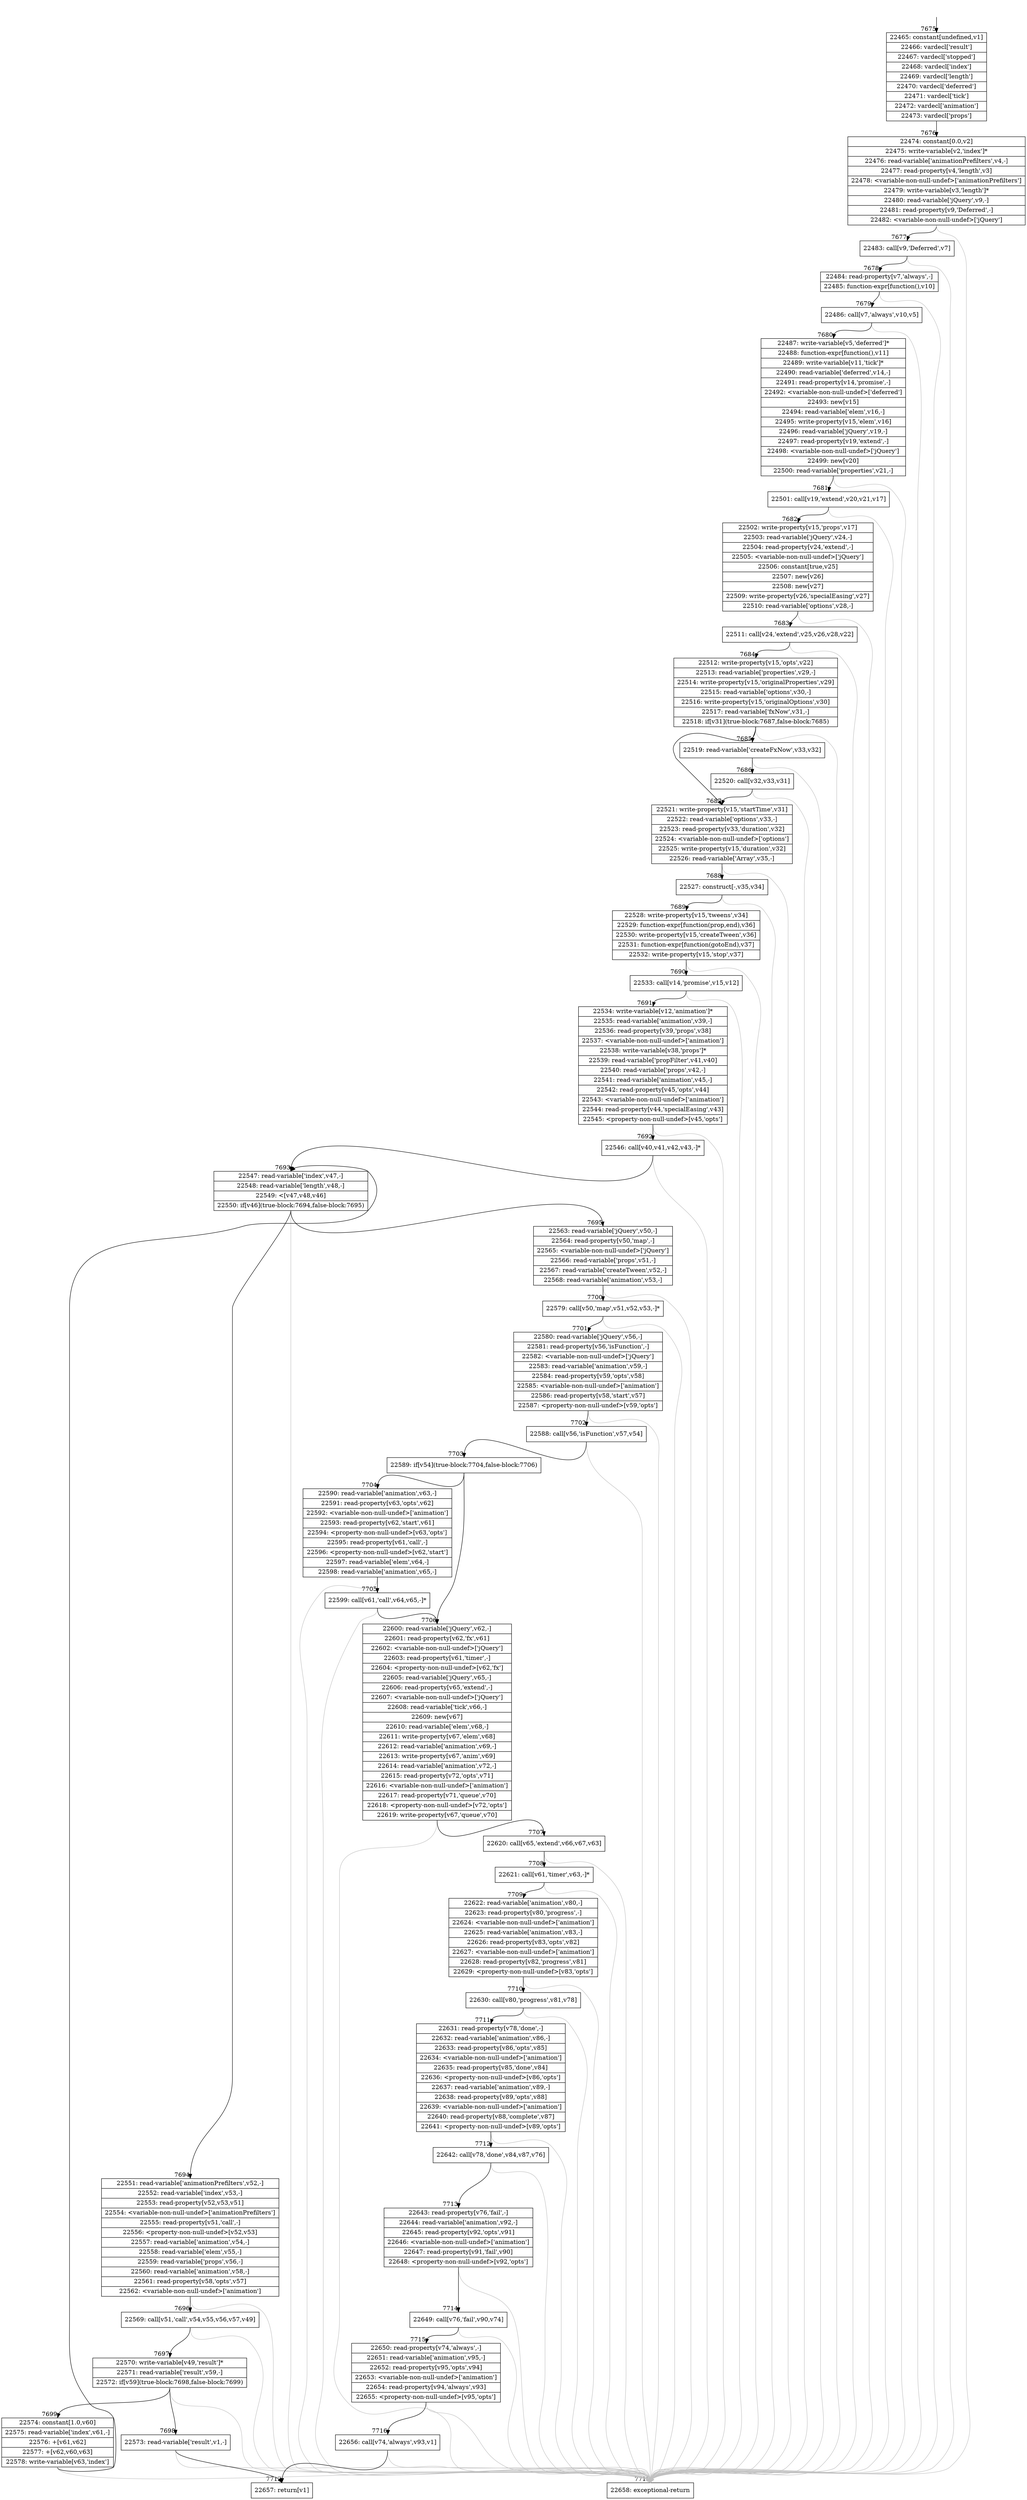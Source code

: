 digraph {
rankdir="TD"
BB_entry490[shape=none,label=""];
BB_entry490 -> BB7675 [tailport=s, headport=n, headlabel="    7675"]
BB7675 [shape=record label="{22465: constant[undefined,v1]|22466: vardecl['result']|22467: vardecl['stopped']|22468: vardecl['index']|22469: vardecl['length']|22470: vardecl['deferred']|22471: vardecl['tick']|22472: vardecl['animation']|22473: vardecl['props']}" ] 
BB7675 -> BB7676 [tailport=s, headport=n, headlabel="      7676"]
BB7676 [shape=record label="{22474: constant[0.0,v2]|22475: write-variable[v2,'index']*|22476: read-variable['animationPrefilters',v4,-]|22477: read-property[v4,'length',v3]|22478: \<variable-non-null-undef\>['animationPrefilters']|22479: write-variable[v3,'length']*|22480: read-variable['jQuery',v9,-]|22481: read-property[v9,'Deferred',-]|22482: \<variable-non-null-undef\>['jQuery']}" ] 
BB7676 -> BB7677 [tailport=s, headport=n, headlabel="      7677"]
BB7676 -> BB7718 [tailport=s, headport=n, color=gray, headlabel="      7718"]
BB7677 [shape=record label="{22483: call[v9,'Deferred',v7]}" ] 
BB7677 -> BB7678 [tailport=s, headport=n, headlabel="      7678"]
BB7677 -> BB7718 [tailport=s, headport=n, color=gray]
BB7678 [shape=record label="{22484: read-property[v7,'always',-]|22485: function-expr[function(),v10]}" ] 
BB7678 -> BB7679 [tailport=s, headport=n, headlabel="      7679"]
BB7678 -> BB7718 [tailport=s, headport=n, color=gray]
BB7679 [shape=record label="{22486: call[v7,'always',v10,v5]}" ] 
BB7679 -> BB7680 [tailport=s, headport=n, headlabel="      7680"]
BB7679 -> BB7718 [tailport=s, headport=n, color=gray]
BB7680 [shape=record label="{22487: write-variable[v5,'deferred']*|22488: function-expr[function(),v11]|22489: write-variable[v11,'tick']*|22490: read-variable['deferred',v14,-]|22491: read-property[v14,'promise',-]|22492: \<variable-non-null-undef\>['deferred']|22493: new[v15]|22494: read-variable['elem',v16,-]|22495: write-property[v15,'elem',v16]|22496: read-variable['jQuery',v19,-]|22497: read-property[v19,'extend',-]|22498: \<variable-non-null-undef\>['jQuery']|22499: new[v20]|22500: read-variable['properties',v21,-]}" ] 
BB7680 -> BB7681 [tailport=s, headport=n, headlabel="      7681"]
BB7680 -> BB7718 [tailport=s, headport=n, color=gray]
BB7681 [shape=record label="{22501: call[v19,'extend',v20,v21,v17]}" ] 
BB7681 -> BB7682 [tailport=s, headport=n, headlabel="      7682"]
BB7681 -> BB7718 [tailport=s, headport=n, color=gray]
BB7682 [shape=record label="{22502: write-property[v15,'props',v17]|22503: read-variable['jQuery',v24,-]|22504: read-property[v24,'extend',-]|22505: \<variable-non-null-undef\>['jQuery']|22506: constant[true,v25]|22507: new[v26]|22508: new[v27]|22509: write-property[v26,'specialEasing',v27]|22510: read-variable['options',v28,-]}" ] 
BB7682 -> BB7683 [tailport=s, headport=n, headlabel="      7683"]
BB7682 -> BB7718 [tailport=s, headport=n, color=gray]
BB7683 [shape=record label="{22511: call[v24,'extend',v25,v26,v28,v22]}" ] 
BB7683 -> BB7684 [tailport=s, headport=n, headlabel="      7684"]
BB7683 -> BB7718 [tailport=s, headport=n, color=gray]
BB7684 [shape=record label="{22512: write-property[v15,'opts',v22]|22513: read-variable['properties',v29,-]|22514: write-property[v15,'originalProperties',v29]|22515: read-variable['options',v30,-]|22516: write-property[v15,'originalOptions',v30]|22517: read-variable['fxNow',v31,-]|22518: if[v31](true-block:7687,false-block:7685)}" ] 
BB7684 -> BB7687 [tailport=s, headport=n, headlabel="      7687"]
BB7684 -> BB7685 [tailport=s, headport=n, headlabel="      7685"]
BB7684 -> BB7718 [tailport=s, headport=n, color=gray]
BB7685 [shape=record label="{22519: read-variable['createFxNow',v33,v32]}" ] 
BB7685 -> BB7686 [tailport=s, headport=n, headlabel="      7686"]
BB7685 -> BB7718 [tailport=s, headport=n, color=gray]
BB7686 [shape=record label="{22520: call[v32,v33,v31]}" ] 
BB7686 -> BB7687 [tailport=s, headport=n]
BB7686 -> BB7718 [tailport=s, headport=n, color=gray]
BB7687 [shape=record label="{22521: write-property[v15,'startTime',v31]|22522: read-variable['options',v33,-]|22523: read-property[v33,'duration',v32]|22524: \<variable-non-null-undef\>['options']|22525: write-property[v15,'duration',v32]|22526: read-variable['Array',v35,-]}" ] 
BB7687 -> BB7688 [tailport=s, headport=n, headlabel="      7688"]
BB7687 -> BB7718 [tailport=s, headport=n, color=gray]
BB7688 [shape=record label="{22527: construct[-,v35,v34]}" ] 
BB7688 -> BB7689 [tailport=s, headport=n, headlabel="      7689"]
BB7688 -> BB7718 [tailport=s, headport=n, color=gray]
BB7689 [shape=record label="{22528: write-property[v15,'tweens',v34]|22529: function-expr[function(prop,end),v36]|22530: write-property[v15,'createTween',v36]|22531: function-expr[function(gotoEnd),v37]|22532: write-property[v15,'stop',v37]}" ] 
BB7689 -> BB7690 [tailport=s, headport=n, headlabel="      7690"]
BB7689 -> BB7718 [tailport=s, headport=n, color=gray]
BB7690 [shape=record label="{22533: call[v14,'promise',v15,v12]}" ] 
BB7690 -> BB7691 [tailport=s, headport=n, headlabel="      7691"]
BB7690 -> BB7718 [tailport=s, headport=n, color=gray]
BB7691 [shape=record label="{22534: write-variable[v12,'animation']*|22535: read-variable['animation',v39,-]|22536: read-property[v39,'props',v38]|22537: \<variable-non-null-undef\>['animation']|22538: write-variable[v38,'props']*|22539: read-variable['propFilter',v41,v40]|22540: read-variable['props',v42,-]|22541: read-variable['animation',v45,-]|22542: read-property[v45,'opts',v44]|22543: \<variable-non-null-undef\>['animation']|22544: read-property[v44,'specialEasing',v43]|22545: \<property-non-null-undef\>[v45,'opts']}" ] 
BB7691 -> BB7692 [tailport=s, headport=n, headlabel="      7692"]
BB7691 -> BB7718 [tailport=s, headport=n, color=gray]
BB7692 [shape=record label="{22546: call[v40,v41,v42,v43,-]*}" ] 
BB7692 -> BB7693 [tailport=s, headport=n, headlabel="      7693"]
BB7692 -> BB7718 [tailport=s, headport=n, color=gray]
BB7693 [shape=record label="{22547: read-variable['index',v47,-]|22548: read-variable['length',v48,-]|22549: \<[v47,v48,v46]|22550: if[v46](true-block:7694,false-block:7695)}" ] 
BB7693 -> BB7694 [tailport=s, headport=n, headlabel="      7694"]
BB7693 -> BB7695 [tailport=s, headport=n, headlabel="      7695"]
BB7693 -> BB7718 [tailport=s, headport=n, color=gray]
BB7694 [shape=record label="{22551: read-variable['animationPrefilters',v52,-]|22552: read-variable['index',v53,-]|22553: read-property[v52,v53,v51]|22554: \<variable-non-null-undef\>['animationPrefilters']|22555: read-property[v51,'call',-]|22556: \<property-non-null-undef\>[v52,v53]|22557: read-variable['animation',v54,-]|22558: read-variable['elem',v55,-]|22559: read-variable['props',v56,-]|22560: read-variable['animation',v58,-]|22561: read-property[v58,'opts',v57]|22562: \<variable-non-null-undef\>['animation']}" ] 
BB7694 -> BB7696 [tailport=s, headport=n, headlabel="      7696"]
BB7694 -> BB7718 [tailport=s, headport=n, color=gray]
BB7695 [shape=record label="{22563: read-variable['jQuery',v50,-]|22564: read-property[v50,'map',-]|22565: \<variable-non-null-undef\>['jQuery']|22566: read-variable['props',v51,-]|22567: read-variable['createTween',v52,-]|22568: read-variable['animation',v53,-]}" ] 
BB7695 -> BB7700 [tailport=s, headport=n, headlabel="      7700"]
BB7695 -> BB7718 [tailport=s, headport=n, color=gray]
BB7696 [shape=record label="{22569: call[v51,'call',v54,v55,v56,v57,v49]}" ] 
BB7696 -> BB7697 [tailport=s, headport=n, headlabel="      7697"]
BB7696 -> BB7718 [tailport=s, headport=n, color=gray]
BB7697 [shape=record label="{22570: write-variable[v49,'result']*|22571: read-variable['result',v59,-]|22572: if[v59](true-block:7698,false-block:7699)}" ] 
BB7697 -> BB7698 [tailport=s, headport=n, headlabel="      7698"]
BB7697 -> BB7699 [tailport=s, headport=n, headlabel="      7699"]
BB7697 -> BB7718 [tailport=s, headport=n, color=gray]
BB7698 [shape=record label="{22573: read-variable['result',v1,-]}" ] 
BB7698 -> BB7717 [tailport=s, headport=n, headlabel="      7717"]
BB7698 -> BB7718 [tailport=s, headport=n, color=gray]
BB7699 [shape=record label="{22574: constant[1.0,v60]|22575: read-variable['index',v61,-]|22576: +[v61,v62]|22577: +[v62,v60,v63]|22578: write-variable[v63,'index']}" ] 
BB7699 -> BB7693 [tailport=s, headport=n]
BB7699 -> BB7718 [tailport=s, headport=n, color=gray]
BB7700 [shape=record label="{22579: call[v50,'map',v51,v52,v53,-]*}" ] 
BB7700 -> BB7701 [tailport=s, headport=n, headlabel="      7701"]
BB7700 -> BB7718 [tailport=s, headport=n, color=gray]
BB7701 [shape=record label="{22580: read-variable['jQuery',v56,-]|22581: read-property[v56,'isFunction',-]|22582: \<variable-non-null-undef\>['jQuery']|22583: read-variable['animation',v59,-]|22584: read-property[v59,'opts',v58]|22585: \<variable-non-null-undef\>['animation']|22586: read-property[v58,'start',v57]|22587: \<property-non-null-undef\>[v59,'opts']}" ] 
BB7701 -> BB7702 [tailport=s, headport=n, headlabel="      7702"]
BB7701 -> BB7718 [tailport=s, headport=n, color=gray]
BB7702 [shape=record label="{22588: call[v56,'isFunction',v57,v54]}" ] 
BB7702 -> BB7703 [tailport=s, headport=n, headlabel="      7703"]
BB7702 -> BB7718 [tailport=s, headport=n, color=gray]
BB7703 [shape=record label="{22589: if[v54](true-block:7704,false-block:7706)}" ] 
BB7703 -> BB7704 [tailport=s, headport=n, headlabel="      7704"]
BB7703 -> BB7706 [tailport=s, headport=n, headlabel="      7706"]
BB7704 [shape=record label="{22590: read-variable['animation',v63,-]|22591: read-property[v63,'opts',v62]|22592: \<variable-non-null-undef\>['animation']|22593: read-property[v62,'start',v61]|22594: \<property-non-null-undef\>[v63,'opts']|22595: read-property[v61,'call',-]|22596: \<property-non-null-undef\>[v62,'start']|22597: read-variable['elem',v64,-]|22598: read-variable['animation',v65,-]}" ] 
BB7704 -> BB7705 [tailport=s, headport=n, headlabel="      7705"]
BB7704 -> BB7718 [tailport=s, headport=n, color=gray]
BB7705 [shape=record label="{22599: call[v61,'call',v64,v65,-]*}" ] 
BB7705 -> BB7706 [tailport=s, headport=n]
BB7705 -> BB7718 [tailport=s, headport=n, color=gray]
BB7706 [shape=record label="{22600: read-variable['jQuery',v62,-]|22601: read-property[v62,'fx',v61]|22602: \<variable-non-null-undef\>['jQuery']|22603: read-property[v61,'timer',-]|22604: \<property-non-null-undef\>[v62,'fx']|22605: read-variable['jQuery',v65,-]|22606: read-property[v65,'extend',-]|22607: \<variable-non-null-undef\>['jQuery']|22608: read-variable['tick',v66,-]|22609: new[v67]|22610: read-variable['elem',v68,-]|22611: write-property[v67,'elem',v68]|22612: read-variable['animation',v69,-]|22613: write-property[v67,'anim',v69]|22614: read-variable['animation',v72,-]|22615: read-property[v72,'opts',v71]|22616: \<variable-non-null-undef\>['animation']|22617: read-property[v71,'queue',v70]|22618: \<property-non-null-undef\>[v72,'opts']|22619: write-property[v67,'queue',v70]}" ] 
BB7706 -> BB7707 [tailport=s, headport=n, headlabel="      7707"]
BB7706 -> BB7718 [tailport=s, headport=n, color=gray]
BB7707 [shape=record label="{22620: call[v65,'extend',v66,v67,v63]}" ] 
BB7707 -> BB7708 [tailport=s, headport=n, headlabel="      7708"]
BB7707 -> BB7718 [tailport=s, headport=n, color=gray]
BB7708 [shape=record label="{22621: call[v61,'timer',v63,-]*}" ] 
BB7708 -> BB7709 [tailport=s, headport=n, headlabel="      7709"]
BB7708 -> BB7718 [tailport=s, headport=n, color=gray]
BB7709 [shape=record label="{22622: read-variable['animation',v80,-]|22623: read-property[v80,'progress',-]|22624: \<variable-non-null-undef\>['animation']|22625: read-variable['animation',v83,-]|22626: read-property[v83,'opts',v82]|22627: \<variable-non-null-undef\>['animation']|22628: read-property[v82,'progress',v81]|22629: \<property-non-null-undef\>[v83,'opts']}" ] 
BB7709 -> BB7710 [tailport=s, headport=n, headlabel="      7710"]
BB7709 -> BB7718 [tailport=s, headport=n, color=gray]
BB7710 [shape=record label="{22630: call[v80,'progress',v81,v78]}" ] 
BB7710 -> BB7711 [tailport=s, headport=n, headlabel="      7711"]
BB7710 -> BB7718 [tailport=s, headport=n, color=gray]
BB7711 [shape=record label="{22631: read-property[v78,'done',-]|22632: read-variable['animation',v86,-]|22633: read-property[v86,'opts',v85]|22634: \<variable-non-null-undef\>['animation']|22635: read-property[v85,'done',v84]|22636: \<property-non-null-undef\>[v86,'opts']|22637: read-variable['animation',v89,-]|22638: read-property[v89,'opts',v88]|22639: \<variable-non-null-undef\>['animation']|22640: read-property[v88,'complete',v87]|22641: \<property-non-null-undef\>[v89,'opts']}" ] 
BB7711 -> BB7712 [tailport=s, headport=n, headlabel="      7712"]
BB7711 -> BB7718 [tailport=s, headport=n, color=gray]
BB7712 [shape=record label="{22642: call[v78,'done',v84,v87,v76]}" ] 
BB7712 -> BB7713 [tailport=s, headport=n, headlabel="      7713"]
BB7712 -> BB7718 [tailport=s, headport=n, color=gray]
BB7713 [shape=record label="{22643: read-property[v76,'fail',-]|22644: read-variable['animation',v92,-]|22645: read-property[v92,'opts',v91]|22646: \<variable-non-null-undef\>['animation']|22647: read-property[v91,'fail',v90]|22648: \<property-non-null-undef\>[v92,'opts']}" ] 
BB7713 -> BB7714 [tailport=s, headport=n, headlabel="      7714"]
BB7713 -> BB7718 [tailport=s, headport=n, color=gray]
BB7714 [shape=record label="{22649: call[v76,'fail',v90,v74]}" ] 
BB7714 -> BB7715 [tailport=s, headport=n, headlabel="      7715"]
BB7714 -> BB7718 [tailport=s, headport=n, color=gray]
BB7715 [shape=record label="{22650: read-property[v74,'always',-]|22651: read-variable['animation',v95,-]|22652: read-property[v95,'opts',v94]|22653: \<variable-non-null-undef\>['animation']|22654: read-property[v94,'always',v93]|22655: \<property-non-null-undef\>[v95,'opts']}" ] 
BB7715 -> BB7716 [tailport=s, headport=n, headlabel="      7716"]
BB7715 -> BB7718 [tailport=s, headport=n, color=gray]
BB7716 [shape=record label="{22656: call[v74,'always',v93,v1]}" ] 
BB7716 -> BB7717 [tailport=s, headport=n]
BB7716 -> BB7718 [tailport=s, headport=n, color=gray]
BB7717 [shape=record label="{22657: return[v1]}" ] 
BB7718 [shape=record label="{22658: exceptional-return}" ] 
}
